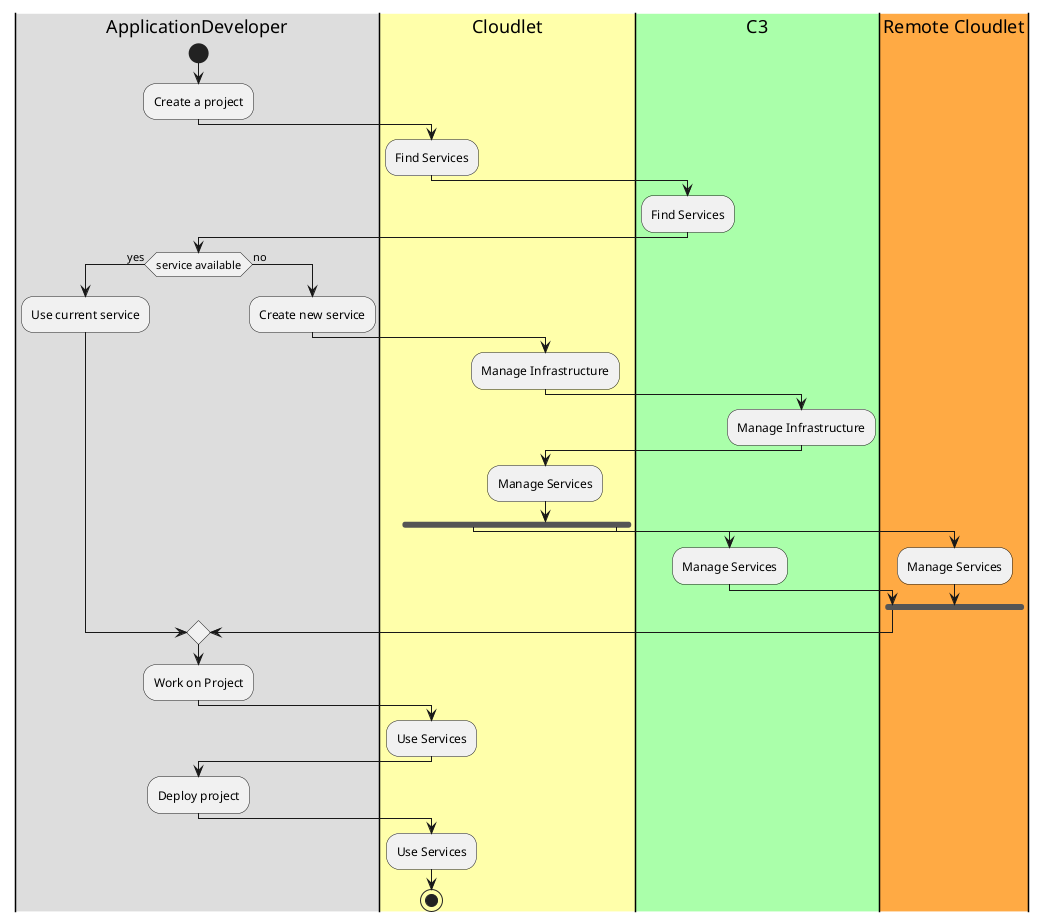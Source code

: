 @startuml
|#dddddd|ApplicationDeveloper|
start
:Create a project;
|#ffffaa|Cloudlet|
:Find Services;
|#aaffaa|C3|
:Find Services;
|ApplicationDeveloper|
if (service available) then (yes)
    :Use current service;
else (no)
    :Create new service;
    |Cloudlet|
    :Manage Infrastructure;
    |C3|
    :Manage Infrastructure;
    |Cloudlet|
    :Manage Services;
    fork
    |C3|
    :Manage Services;
    fork again
    |#ffaa44|Remote Cloudlet|
    :Manage Services;
    end fork
endif
|ApplicationDeveloper|
:Work on Project;
|Cloudlet|
:Use Services;
|ApplicationDeveloper|
:Deploy project;
|#ffffaa|Cloudlet|
:Use Services;
stop
@enduml
